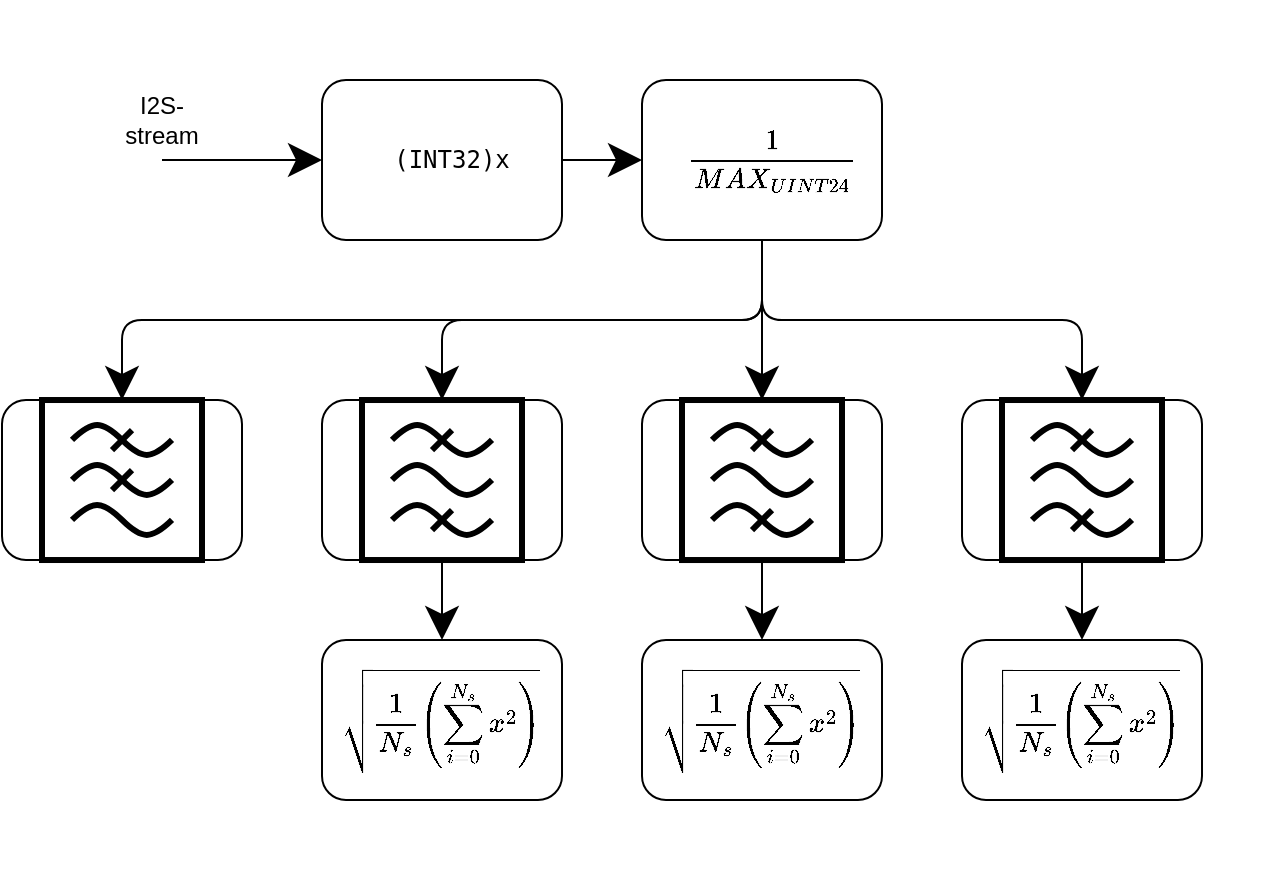 <mxfile version="15.3.5" type="device"><diagram id="VADP5RwM44A0DXSgxOxj" name="Page-1"><mxGraphModel dx="1185" dy="714" grid="1" gridSize="10" guides="1" tooltips="1" connect="1" arrows="1" fold="1" page="1" pageScale="1" pageWidth="850" pageHeight="1100" math="1" shadow="0"><root><mxCell id="0"/><mxCell id="1" parent="0"/><mxCell id="OGfvRZQ6udeoqpthodxH-1" value="" style="rounded=1;whiteSpace=wrap;html=1;hachureGap=4;pointerEvents=0;" vertex="1" parent="1"><mxGeometry x="360" y="120" width="120" height="80" as="geometry"/></mxCell><mxCell id="OGfvRZQ6udeoqpthodxH-3" value="&lt;div&gt;`1 / (MAX_(UINT24))`&lt;/div&gt;" style="text;html=1;strokeColor=none;fillColor=none;align=center;verticalAlign=middle;whiteSpace=wrap;rounded=0;hachureGap=4;pointerEvents=0;" vertex="1" parent="1"><mxGeometry x="350" y="80" width="150" height="160" as="geometry"/></mxCell><mxCell id="OGfvRZQ6udeoqpthodxH-4" value="I2S-stream" style="text;html=1;strokeColor=none;fillColor=none;align=center;verticalAlign=middle;whiteSpace=wrap;rounded=0;hachureGap=4;pointerEvents=0;" vertex="1" parent="1"><mxGeometry x="100" y="130" width="40" height="20" as="geometry"/></mxCell><mxCell id="OGfvRZQ6udeoqpthodxH-6" value="" style="rounded=1;whiteSpace=wrap;html=1;hachureGap=4;pointerEvents=0;" vertex="1" parent="1"><mxGeometry x="200" y="120" width="120" height="80" as="geometry"/></mxCell><mxCell id="OGfvRZQ6udeoqpthodxH-7" value="&lt;pre&gt;(INT32)x&lt;br&gt;&lt;/pre&gt;" style="text;html=1;strokeColor=none;fillColor=none;align=center;verticalAlign=middle;whiteSpace=wrap;rounded=0;hachureGap=4;pointerEvents=0;" vertex="1" parent="1"><mxGeometry x="190" y="80" width="150" height="160" as="geometry"/></mxCell><mxCell id="OGfvRZQ6udeoqpthodxH-10" value="" style="endArrow=classic;html=1;startSize=14;endSize=14;sourcePerimeterSpacing=8;targetPerimeterSpacing=8;exitX=1;exitY=0.5;exitDx=0;exitDy=0;entryX=0;entryY=0.5;entryDx=0;entryDy=0;" edge="1" parent="1" source="OGfvRZQ6udeoqpthodxH-6" target="OGfvRZQ6udeoqpthodxH-1"><mxGeometry width="50" height="50" relative="1" as="geometry"><mxPoint x="400" y="410" as="sourcePoint"/><mxPoint x="450" y="360" as="targetPoint"/></mxGeometry></mxCell><mxCell id="OGfvRZQ6udeoqpthodxH-11" value="" style="endArrow=classic;html=1;startSize=14;endSize=14;sourcePerimeterSpacing=8;targetPerimeterSpacing=8;" edge="1" parent="1"><mxGeometry width="50" height="50" relative="1" as="geometry"><mxPoint x="120" y="160" as="sourcePoint"/><mxPoint x="200" y="160" as="targetPoint"/></mxGeometry></mxCell><mxCell id="OGfvRZQ6udeoqpthodxH-12" value="" style="rounded=1;whiteSpace=wrap;html=1;hachureGap=4;pointerEvents=0;" vertex="1" parent="1"><mxGeometry x="200" y="280" width="120" height="80" as="geometry"/></mxCell><mxCell id="OGfvRZQ6udeoqpthodxH-13" value="" style="rounded=1;whiteSpace=wrap;html=1;hachureGap=4;pointerEvents=0;" vertex="1" parent="1"><mxGeometry x="360" y="280" width="120" height="80" as="geometry"/></mxCell><mxCell id="OGfvRZQ6udeoqpthodxH-14" value="" style="rounded=1;whiteSpace=wrap;html=1;hachureGap=4;pointerEvents=0;" vertex="1" parent="1"><mxGeometry x="520" y="280" width="120" height="80" as="geometry"/></mxCell><mxCell id="OGfvRZQ6udeoqpthodxH-15" value="" style="endArrow=classic;html=1;startSize=14;endSize=14;sourcePerimeterSpacing=8;targetPerimeterSpacing=8;exitX=0.5;exitY=1;exitDx=0;exitDy=0;entryX=0.5;entryY=0;entryDx=0;entryDy=0;" edge="1" parent="1" source="OGfvRZQ6udeoqpthodxH-1" target="OGfvRZQ6udeoqpthodxH-13"><mxGeometry width="50" height="50" relative="1" as="geometry"><mxPoint x="400" y="410" as="sourcePoint"/><mxPoint x="450" y="360" as="targetPoint"/></mxGeometry></mxCell><mxCell id="OGfvRZQ6udeoqpthodxH-16" value="" style="edgeStyle=elbowEdgeStyle;elbow=vertical;endArrow=classic;html=1;startSize=14;endSize=14;sourcePerimeterSpacing=8;targetPerimeterSpacing=8;entryX=0.5;entryY=0;entryDx=0;entryDy=0;exitX=0.5;exitY=1;exitDx=0;exitDy=0;" edge="1" parent="1" source="OGfvRZQ6udeoqpthodxH-1" target="OGfvRZQ6udeoqpthodxH-14"><mxGeometry width="50" height="50" relative="1" as="geometry"><mxPoint x="400" y="410" as="sourcePoint"/><mxPoint x="450" y="360" as="targetPoint"/></mxGeometry></mxCell><mxCell id="OGfvRZQ6udeoqpthodxH-17" value="" style="edgeStyle=elbowEdgeStyle;elbow=vertical;endArrow=classic;html=1;startSize=14;endSize=14;sourcePerimeterSpacing=8;targetPerimeterSpacing=8;exitX=0.5;exitY=1;exitDx=0;exitDy=0;entryX=0.5;entryY=0;entryDx=0;entryDy=0;" edge="1" parent="1" source="OGfvRZQ6udeoqpthodxH-1" target="OGfvRZQ6udeoqpthodxH-12"><mxGeometry width="50" height="50" relative="1" as="geometry"><mxPoint x="400" y="410" as="sourcePoint"/><mxPoint x="450" y="360" as="targetPoint"/></mxGeometry></mxCell><mxCell id="OGfvRZQ6udeoqpthodxH-21" value="" style="rounded=1;whiteSpace=wrap;html=1;hachureGap=4;pointerEvents=0;" vertex="1" parent="1"><mxGeometry x="40" y="280" width="120" height="80" as="geometry"/></mxCell><mxCell id="OGfvRZQ6udeoqpthodxH-22" value="" style="edgeStyle=elbowEdgeStyle;elbow=vertical;endArrow=classic;html=1;startSize=14;endSize=14;sourcePerimeterSpacing=8;targetPerimeterSpacing=8;exitX=0.5;exitY=1;exitDx=0;exitDy=0;" edge="1" parent="1" source="OGfvRZQ6udeoqpthodxH-1"><mxGeometry width="50" height="50" relative="1" as="geometry"><mxPoint x="400" y="410" as="sourcePoint"/><mxPoint x="100" y="280" as="targetPoint"/><Array as="points"><mxPoint x="260" y="240"/></Array></mxGeometry></mxCell><mxCell id="OGfvRZQ6udeoqpthodxH-23" value="" style="whiteSpace=wrap;html=1;aspect=fixed;hachureGap=4;pointerEvents=0;strokeWidth=3;" vertex="1" parent="1"><mxGeometry x="380" y="280.01" width="80" height="80" as="geometry"/></mxCell><mxCell id="OGfvRZQ6udeoqpthodxH-24" value="" style="pointerEvents=1;verticalLabelPosition=bottom;shadow=0;dashed=0;align=center;html=1;verticalAlign=top;shape=mxgraph.electrical.waveforms.sine_wave;hachureGap=4;strokeWidth=3;" vertex="1" parent="1"><mxGeometry x="395" y="290.01" width="50" height="20" as="geometry"/></mxCell><mxCell id="OGfvRZQ6udeoqpthodxH-25" value="" style="pointerEvents=1;verticalLabelPosition=bottom;shadow=0;dashed=0;align=center;html=1;verticalAlign=top;shape=mxgraph.electrical.waveforms.sine_wave;hachureGap=4;strokeWidth=3;" vertex="1" parent="1"><mxGeometry x="395" y="310.01" width="50" height="20" as="geometry"/></mxCell><mxCell id="OGfvRZQ6udeoqpthodxH-26" value="" style="pointerEvents=1;verticalLabelPosition=bottom;shadow=0;dashed=0;align=center;html=1;verticalAlign=top;shape=mxgraph.electrical.waveforms.sine_wave;hachureGap=4;strokeWidth=3;" vertex="1" parent="1"><mxGeometry x="395" y="330.01" width="50" height="20" as="geometry"/></mxCell><mxCell id="OGfvRZQ6udeoqpthodxH-28" value="" style="endArrow=none;html=1;startSize=14;endSize=14;sourcePerimeterSpacing=8;targetPerimeterSpacing=8;strokeWidth=3;" edge="1" parent="1"><mxGeometry width="50" height="50" relative="1" as="geometry"><mxPoint x="415" y="305.01" as="sourcePoint"/><mxPoint x="425" y="295.01" as="targetPoint"/><Array as="points"><mxPoint x="425" y="295.01"/></Array></mxGeometry></mxCell><mxCell id="OGfvRZQ6udeoqpthodxH-29" value="" style="endArrow=none;html=1;startSize=14;endSize=14;sourcePerimeterSpacing=8;targetPerimeterSpacing=8;strokeWidth=3;" edge="1" parent="1"><mxGeometry width="50" height="50" relative="1" as="geometry"><mxPoint x="415" y="345.01" as="sourcePoint"/><mxPoint x="425" y="335.01" as="targetPoint"/><Array as="points"><mxPoint x="425" y="335.01"/></Array></mxGeometry></mxCell><mxCell id="OGfvRZQ6udeoqpthodxH-30" value="" style="whiteSpace=wrap;html=1;aspect=fixed;hachureGap=4;pointerEvents=0;strokeWidth=3;" vertex="1" parent="1"><mxGeometry x="60" y="280.01" width="80" height="80" as="geometry"/></mxCell><mxCell id="OGfvRZQ6udeoqpthodxH-31" value="" style="pointerEvents=1;verticalLabelPosition=bottom;shadow=0;dashed=0;align=center;html=1;verticalAlign=top;shape=mxgraph.electrical.waveforms.sine_wave;hachureGap=4;strokeWidth=3;" vertex="1" parent="1"><mxGeometry x="75" y="290.01" width="50" height="20" as="geometry"/></mxCell><mxCell id="OGfvRZQ6udeoqpthodxH-32" value="" style="pointerEvents=1;verticalLabelPosition=bottom;shadow=0;dashed=0;align=center;html=1;verticalAlign=top;shape=mxgraph.electrical.waveforms.sine_wave;hachureGap=4;strokeWidth=3;" vertex="1" parent="1"><mxGeometry x="75" y="310.01" width="50" height="20" as="geometry"/></mxCell><mxCell id="OGfvRZQ6udeoqpthodxH-33" value="" style="pointerEvents=1;verticalLabelPosition=bottom;shadow=0;dashed=0;align=center;html=1;verticalAlign=top;shape=mxgraph.electrical.waveforms.sine_wave;hachureGap=4;strokeWidth=3;" vertex="1" parent="1"><mxGeometry x="75" y="330.01" width="50" height="20" as="geometry"/></mxCell><mxCell id="OGfvRZQ6udeoqpthodxH-34" value="" style="endArrow=none;html=1;startSize=14;endSize=14;sourcePerimeterSpacing=8;targetPerimeterSpacing=8;strokeWidth=3;" edge="1" parent="1"><mxGeometry width="50" height="50" relative="1" as="geometry"><mxPoint x="95" y="305.01" as="sourcePoint"/><mxPoint x="105" y="295.01" as="targetPoint"/><Array as="points"><mxPoint x="105" y="295.01"/></Array></mxGeometry></mxCell><mxCell id="OGfvRZQ6udeoqpthodxH-35" value="" style="endArrow=none;html=1;startSize=14;endSize=14;sourcePerimeterSpacing=8;targetPerimeterSpacing=8;strokeWidth=3;" edge="1" parent="1"><mxGeometry width="50" height="50" relative="1" as="geometry"><mxPoint x="95" y="325.01" as="sourcePoint"/><mxPoint x="105" y="315.01" as="targetPoint"/><Array as="points"><mxPoint x="105" y="315.01"/></Array></mxGeometry></mxCell><mxCell id="OGfvRZQ6udeoqpthodxH-36" value="" style="whiteSpace=wrap;html=1;aspect=fixed;hachureGap=4;pointerEvents=0;strokeWidth=3;" vertex="1" parent="1"><mxGeometry x="380" y="280.01" width="80" height="80" as="geometry"/></mxCell><mxCell id="OGfvRZQ6udeoqpthodxH-37" value="" style="pointerEvents=1;verticalLabelPosition=bottom;shadow=0;dashed=0;align=center;html=1;verticalAlign=top;shape=mxgraph.electrical.waveforms.sine_wave;hachureGap=4;strokeWidth=3;" vertex="1" parent="1"><mxGeometry x="395" y="290.01" width="50" height="20" as="geometry"/></mxCell><mxCell id="OGfvRZQ6udeoqpthodxH-38" value="" style="pointerEvents=1;verticalLabelPosition=bottom;shadow=0;dashed=0;align=center;html=1;verticalAlign=top;shape=mxgraph.electrical.waveforms.sine_wave;hachureGap=4;strokeWidth=3;" vertex="1" parent="1"><mxGeometry x="395" y="310.01" width="50" height="20" as="geometry"/></mxCell><mxCell id="OGfvRZQ6udeoqpthodxH-39" value="" style="pointerEvents=1;verticalLabelPosition=bottom;shadow=0;dashed=0;align=center;html=1;verticalAlign=top;shape=mxgraph.electrical.waveforms.sine_wave;hachureGap=4;strokeWidth=3;" vertex="1" parent="1"><mxGeometry x="395" y="330.01" width="50" height="20" as="geometry"/></mxCell><mxCell id="OGfvRZQ6udeoqpthodxH-40" value="" style="endArrow=none;html=1;startSize=14;endSize=14;sourcePerimeterSpacing=8;targetPerimeterSpacing=8;strokeWidth=3;" edge="1" parent="1"><mxGeometry width="50" height="50" relative="1" as="geometry"><mxPoint x="415" y="305.01" as="sourcePoint"/><mxPoint x="425" y="295.01" as="targetPoint"/><Array as="points"><mxPoint x="425" y="295.01"/></Array></mxGeometry></mxCell><mxCell id="OGfvRZQ6udeoqpthodxH-41" value="" style="endArrow=none;html=1;startSize=14;endSize=14;sourcePerimeterSpacing=8;targetPerimeterSpacing=8;strokeWidth=3;" edge="1" parent="1"><mxGeometry width="50" height="50" relative="1" as="geometry"><mxPoint x="415" y="345.01" as="sourcePoint"/><mxPoint x="425" y="335.01" as="targetPoint"/><Array as="points"><mxPoint x="425" y="335.01"/></Array></mxGeometry></mxCell><mxCell id="OGfvRZQ6udeoqpthodxH-42" value="" style="whiteSpace=wrap;html=1;aspect=fixed;hachureGap=4;pointerEvents=0;strokeWidth=3;" vertex="1" parent="1"><mxGeometry x="540" y="280.01" width="80" height="80" as="geometry"/></mxCell><mxCell id="OGfvRZQ6udeoqpthodxH-43" value="" style="pointerEvents=1;verticalLabelPosition=bottom;shadow=0;dashed=0;align=center;html=1;verticalAlign=top;shape=mxgraph.electrical.waveforms.sine_wave;hachureGap=4;strokeWidth=3;" vertex="1" parent="1"><mxGeometry x="555" y="290.01" width="50" height="20" as="geometry"/></mxCell><mxCell id="OGfvRZQ6udeoqpthodxH-44" value="" style="pointerEvents=1;verticalLabelPosition=bottom;shadow=0;dashed=0;align=center;html=1;verticalAlign=top;shape=mxgraph.electrical.waveforms.sine_wave;hachureGap=4;strokeWidth=3;" vertex="1" parent="1"><mxGeometry x="555" y="310.01" width="50" height="20" as="geometry"/></mxCell><mxCell id="OGfvRZQ6udeoqpthodxH-45" value="" style="pointerEvents=1;verticalLabelPosition=bottom;shadow=0;dashed=0;align=center;html=1;verticalAlign=top;shape=mxgraph.electrical.waveforms.sine_wave;hachureGap=4;strokeWidth=3;" vertex="1" parent="1"><mxGeometry x="555" y="330.01" width="50" height="20" as="geometry"/></mxCell><mxCell id="OGfvRZQ6udeoqpthodxH-46" value="" style="endArrow=none;html=1;startSize=14;endSize=14;sourcePerimeterSpacing=8;targetPerimeterSpacing=8;strokeWidth=3;" edge="1" parent="1"><mxGeometry width="50" height="50" relative="1" as="geometry"><mxPoint x="575" y="305.01" as="sourcePoint"/><mxPoint x="585" y="295.01" as="targetPoint"/><Array as="points"><mxPoint x="585" y="295.01"/></Array></mxGeometry></mxCell><mxCell id="OGfvRZQ6udeoqpthodxH-47" value="" style="endArrow=none;html=1;startSize=14;endSize=14;sourcePerimeterSpacing=8;targetPerimeterSpacing=8;strokeWidth=3;" edge="1" parent="1"><mxGeometry width="50" height="50" relative="1" as="geometry"><mxPoint x="575" y="345.01" as="sourcePoint"/><mxPoint x="585" y="335.01" as="targetPoint"/><Array as="points"><mxPoint x="585" y="335.01"/></Array></mxGeometry></mxCell><mxCell id="OGfvRZQ6udeoqpthodxH-48" value="" style="whiteSpace=wrap;html=1;aspect=fixed;hachureGap=4;pointerEvents=0;strokeWidth=3;" vertex="1" parent="1"><mxGeometry x="220" y="280.01" width="80" height="80" as="geometry"/></mxCell><mxCell id="OGfvRZQ6udeoqpthodxH-49" value="" style="pointerEvents=1;verticalLabelPosition=bottom;shadow=0;dashed=0;align=center;html=1;verticalAlign=top;shape=mxgraph.electrical.waveforms.sine_wave;hachureGap=4;strokeWidth=3;" vertex="1" parent="1"><mxGeometry x="235" y="290.01" width="50" height="20" as="geometry"/></mxCell><mxCell id="OGfvRZQ6udeoqpthodxH-50" value="" style="pointerEvents=1;verticalLabelPosition=bottom;shadow=0;dashed=0;align=center;html=1;verticalAlign=top;shape=mxgraph.electrical.waveforms.sine_wave;hachureGap=4;strokeWidth=3;" vertex="1" parent="1"><mxGeometry x="235" y="310.01" width="50" height="20" as="geometry"/></mxCell><mxCell id="OGfvRZQ6udeoqpthodxH-51" value="" style="pointerEvents=1;verticalLabelPosition=bottom;shadow=0;dashed=0;align=center;html=1;verticalAlign=top;shape=mxgraph.electrical.waveforms.sine_wave;hachureGap=4;strokeWidth=3;" vertex="1" parent="1"><mxGeometry x="235" y="330.01" width="50" height="20" as="geometry"/></mxCell><mxCell id="OGfvRZQ6udeoqpthodxH-52" value="" style="endArrow=none;html=1;startSize=14;endSize=14;sourcePerimeterSpacing=8;targetPerimeterSpacing=8;strokeWidth=3;" edge="1" parent="1"><mxGeometry width="50" height="50" relative="1" as="geometry"><mxPoint x="255" y="305.01" as="sourcePoint"/><mxPoint x="265" y="295.01" as="targetPoint"/><Array as="points"><mxPoint x="265" y="295.01"/></Array></mxGeometry></mxCell><mxCell id="OGfvRZQ6udeoqpthodxH-53" value="" style="endArrow=none;html=1;startSize=14;endSize=14;sourcePerimeterSpacing=8;targetPerimeterSpacing=8;strokeWidth=3;" edge="1" parent="1"><mxGeometry width="50" height="50" relative="1" as="geometry"><mxPoint x="255" y="345.01" as="sourcePoint"/><mxPoint x="265" y="335.01" as="targetPoint"/><Array as="points"><mxPoint x="265" y="335.01"/></Array></mxGeometry></mxCell><mxCell id="OGfvRZQ6udeoqpthodxH-54" value="" style="rounded=1;whiteSpace=wrap;html=1;hachureGap=4;pointerEvents=0;" vertex="1" parent="1"><mxGeometry x="200" y="400" width="120" height="80" as="geometry"/></mxCell><mxCell id="OGfvRZQ6udeoqpthodxH-55" value="&lt;div&gt;`sqrt(1/N_s(sum_(i=0)^(N_s)x^2))`&lt;/div&gt;" style="text;html=1;strokeColor=none;fillColor=none;align=center;verticalAlign=middle;whiteSpace=wrap;rounded=0;hachureGap=4;pointerEvents=0;" vertex="1" parent="1"><mxGeometry x="185" y="360" width="150" height="160" as="geometry"/></mxCell><mxCell id="OGfvRZQ6udeoqpthodxH-57" value="" style="endArrow=classic;html=1;startSize=14;endSize=14;sourcePerimeterSpacing=8;targetPerimeterSpacing=8;exitX=0.5;exitY=1;exitDx=0;exitDy=0;entryX=0.5;entryY=0;entryDx=0;entryDy=0;" edge="1" parent="1" source="OGfvRZQ6udeoqpthodxH-48" target="OGfvRZQ6udeoqpthodxH-54"><mxGeometry width="50" height="50" relative="1" as="geometry"><mxPoint x="330" y="170" as="sourcePoint"/><mxPoint x="370" y="170" as="targetPoint"/></mxGeometry></mxCell><mxCell id="OGfvRZQ6udeoqpthodxH-58" value="" style="rounded=1;whiteSpace=wrap;html=1;hachureGap=4;pointerEvents=0;" vertex="1" parent="1"><mxGeometry x="360" y="400" width="120" height="80" as="geometry"/></mxCell><mxCell id="OGfvRZQ6udeoqpthodxH-59" value="" style="rounded=1;whiteSpace=wrap;html=1;hachureGap=4;pointerEvents=0;" vertex="1" parent="1"><mxGeometry x="520" y="400" width="120" height="80" as="geometry"/></mxCell><mxCell id="OGfvRZQ6udeoqpthodxH-60" value="&lt;div&gt;`sqrt(1/N_s(sum_(i=0)^(N_s)x^2))`&lt;/div&gt;" style="text;html=1;strokeColor=none;fillColor=none;align=center;verticalAlign=middle;whiteSpace=wrap;rounded=0;hachureGap=4;pointerEvents=0;" vertex="1" parent="1"><mxGeometry x="345" y="360" width="150" height="160" as="geometry"/></mxCell><mxCell id="OGfvRZQ6udeoqpthodxH-62" value="&lt;div&gt;`sqrt(1/N_s(sum_(i=0)^(N_s)x^2))`&lt;/div&gt;" style="text;html=1;strokeColor=none;fillColor=none;align=center;verticalAlign=middle;whiteSpace=wrap;rounded=0;hachureGap=4;pointerEvents=0;" vertex="1" parent="1"><mxGeometry x="505" y="360" width="150" height="160" as="geometry"/></mxCell><mxCell id="OGfvRZQ6udeoqpthodxH-63" value="" style="endArrow=classic;html=1;startSize=14;endSize=14;sourcePerimeterSpacing=8;targetPerimeterSpacing=8;exitX=0.5;exitY=0;exitDx=0;exitDy=0;entryX=0.5;entryY=0;entryDx=0;entryDy=0;" edge="1" parent="1" source="OGfvRZQ6udeoqpthodxH-60" target="OGfvRZQ6udeoqpthodxH-58"><mxGeometry width="50" height="50" relative="1" as="geometry"><mxPoint x="270" y="370.01" as="sourcePoint"/><mxPoint x="270" y="410" as="targetPoint"/></mxGeometry></mxCell><mxCell id="OGfvRZQ6udeoqpthodxH-64" value="" style="endArrow=classic;html=1;startSize=14;endSize=14;sourcePerimeterSpacing=8;targetPerimeterSpacing=8;exitX=0.5;exitY=1;exitDx=0;exitDy=0;entryX=0.5;entryY=0;entryDx=0;entryDy=0;" edge="1" parent="1" source="OGfvRZQ6udeoqpthodxH-42" target="OGfvRZQ6udeoqpthodxH-59"><mxGeometry width="50" height="50" relative="1" as="geometry"><mxPoint x="430" y="370" as="sourcePoint"/><mxPoint x="430" y="410" as="targetPoint"/></mxGeometry></mxCell></root></mxGraphModel></diagram></mxfile>